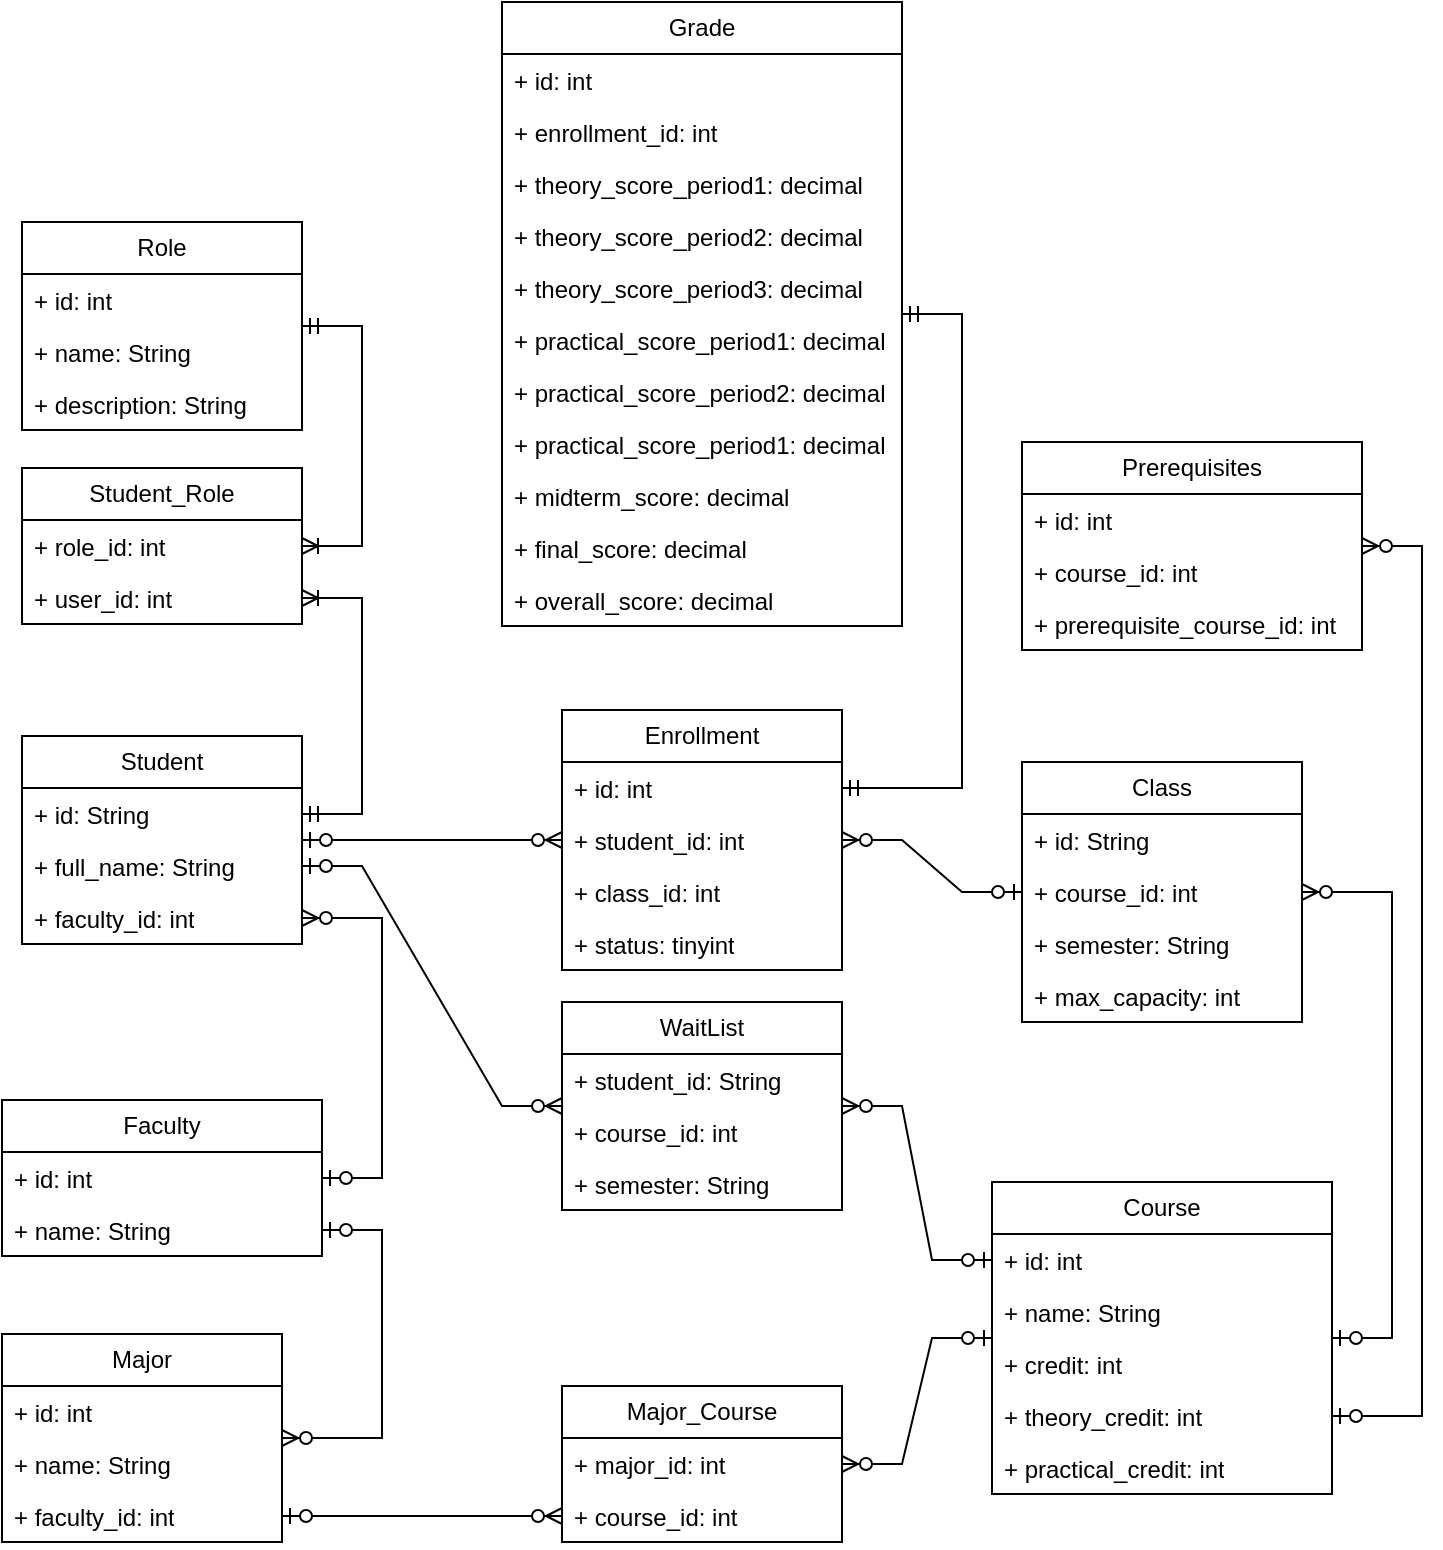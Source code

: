 <mxfile version="24.2.5" type="github">
  <diagram id="zYY_lRG8xJ5X15fs3D3w" name="Page-1">
    <mxGraphModel dx="1489" dy="1876" grid="1" gridSize="10" guides="1" tooltips="1" connect="1" arrows="1" fold="1" page="1" pageScale="1" pageWidth="850" pageHeight="1100" math="0" shadow="0">
      <root>
        <mxCell id="0" />
        <mxCell id="1" parent="0" />
        <mxCell id="c8fcS_RlQaJshLJMokL_-7" value="Student_Role" style="swimlane;fontStyle=0;childLayout=stackLayout;horizontal=1;startSize=26;fillColor=none;horizontalStack=0;resizeParent=1;resizeParentMax=0;resizeLast=0;collapsible=1;marginBottom=0;whiteSpace=wrap;html=1;" parent="1" vertex="1">
          <mxGeometry x="510" y="153" width="140" height="78" as="geometry" />
        </mxCell>
        <mxCell id="c8fcS_RlQaJshLJMokL_-9" value="+ role_id: int" style="text;strokeColor=none;fillColor=none;align=left;verticalAlign=top;spacingLeft=4;spacingRight=4;overflow=hidden;rotatable=0;points=[[0,0.5],[1,0.5]];portConstraint=eastwest;whiteSpace=wrap;html=1;" parent="c8fcS_RlQaJshLJMokL_-7" vertex="1">
          <mxGeometry y="26" width="140" height="26" as="geometry" />
        </mxCell>
        <mxCell id="c8fcS_RlQaJshLJMokL_-8" value="+ user_id: int" style="text;strokeColor=none;fillColor=none;align=left;verticalAlign=top;spacingLeft=4;spacingRight=4;overflow=hidden;rotatable=0;points=[[0,0.5],[1,0.5]];portConstraint=eastwest;whiteSpace=wrap;html=1;" parent="c8fcS_RlQaJshLJMokL_-7" vertex="1">
          <mxGeometry y="52" width="140" height="26" as="geometry" />
        </mxCell>
        <mxCell id="c8fcS_RlQaJshLJMokL_-16" value="Role" style="swimlane;fontStyle=0;childLayout=stackLayout;horizontal=1;startSize=26;fillColor=none;horizontalStack=0;resizeParent=1;resizeParentMax=0;resizeLast=0;collapsible=1;marginBottom=0;whiteSpace=wrap;html=1;" parent="1" vertex="1">
          <mxGeometry x="510" y="30" width="140" height="104" as="geometry" />
        </mxCell>
        <mxCell id="c8fcS_RlQaJshLJMokL_-17" value="+ id: int" style="text;strokeColor=none;fillColor=none;align=left;verticalAlign=top;spacingLeft=4;spacingRight=4;overflow=hidden;rotatable=0;points=[[0,0.5],[1,0.5]];portConstraint=eastwest;whiteSpace=wrap;html=1;" parent="c8fcS_RlQaJshLJMokL_-16" vertex="1">
          <mxGeometry y="26" width="140" height="26" as="geometry" />
        </mxCell>
        <mxCell id="c8fcS_RlQaJshLJMokL_-18" value="+ name: String" style="text;strokeColor=none;fillColor=none;align=left;verticalAlign=top;spacingLeft=4;spacingRight=4;overflow=hidden;rotatable=0;points=[[0,0.5],[1,0.5]];portConstraint=eastwest;whiteSpace=wrap;html=1;" parent="c8fcS_RlQaJshLJMokL_-16" vertex="1">
          <mxGeometry y="52" width="140" height="26" as="geometry" />
        </mxCell>
        <mxCell id="c8fcS_RlQaJshLJMokL_-19" value="+ description: String" style="text;strokeColor=none;fillColor=none;align=left;verticalAlign=top;spacingLeft=4;spacingRight=4;overflow=hidden;rotatable=0;points=[[0,0.5],[1,0.5]];portConstraint=eastwest;whiteSpace=wrap;html=1;" parent="c8fcS_RlQaJshLJMokL_-16" vertex="1">
          <mxGeometry y="78" width="140" height="26" as="geometry" />
        </mxCell>
        <mxCell id="c8fcS_RlQaJshLJMokL_-20" value="" style="edgeStyle=entityRelationEdgeStyle;fontSize=12;html=1;endArrow=ERoneToMany;startArrow=ERmandOne;rounded=0;entryX=1;entryY=0.5;entryDx=0;entryDy=0;exitX=1;exitY=0.5;exitDx=0;exitDy=0;" parent="1" source="c8fcS_RlQaJshLJMokL_-23" target="c8fcS_RlQaJshLJMokL_-8" edge="1">
          <mxGeometry width="100" height="100" relative="1" as="geometry">
            <mxPoint x="425" y="148" as="sourcePoint" />
            <mxPoint x="320" y="272" as="targetPoint" />
            <Array as="points">
              <mxPoint x="20" y="191.75" />
              <mxPoint x="340" y="223" />
              <mxPoint x="-90" y="151.75" />
            </Array>
          </mxGeometry>
        </mxCell>
        <mxCell id="c8fcS_RlQaJshLJMokL_-21" value="" style="edgeStyle=entityRelationEdgeStyle;fontSize=12;html=1;endArrow=ERoneToMany;startArrow=ERmandOne;rounded=0;" parent="1" source="c8fcS_RlQaJshLJMokL_-16" target="c8fcS_RlQaJshLJMokL_-9" edge="1">
          <mxGeometry width="100" height="100" relative="1" as="geometry">
            <mxPoint x="200" y="443" as="sourcePoint" />
            <mxPoint x="330" y="320" as="targetPoint" />
            <Array as="points">
              <mxPoint x="450" y="150" />
            </Array>
          </mxGeometry>
        </mxCell>
        <mxCell id="c8fcS_RlQaJshLJMokL_-22" value="Student" style="swimlane;fontStyle=0;childLayout=stackLayout;horizontal=1;startSize=26;fillColor=none;horizontalStack=0;resizeParent=1;resizeParentMax=0;resizeLast=0;collapsible=1;marginBottom=0;whiteSpace=wrap;html=1;" parent="1" vertex="1">
          <mxGeometry x="510" y="287" width="140" height="104" as="geometry" />
        </mxCell>
        <mxCell id="c8fcS_RlQaJshLJMokL_-23" value="+ id: String" style="text;strokeColor=none;fillColor=none;align=left;verticalAlign=top;spacingLeft=4;spacingRight=4;overflow=hidden;rotatable=0;points=[[0,0.5],[1,0.5]];portConstraint=eastwest;whiteSpace=wrap;html=1;" parent="c8fcS_RlQaJshLJMokL_-22" vertex="1">
          <mxGeometry y="26" width="140" height="26" as="geometry" />
        </mxCell>
        <mxCell id="c8fcS_RlQaJshLJMokL_-37" value="+ full_name: String" style="text;strokeColor=none;fillColor=none;align=left;verticalAlign=top;spacingLeft=4;spacingRight=4;overflow=hidden;rotatable=0;points=[[0,0.5],[1,0.5]];portConstraint=eastwest;whiteSpace=wrap;html=1;" parent="c8fcS_RlQaJshLJMokL_-22" vertex="1">
          <mxGeometry y="52" width="140" height="26" as="geometry" />
        </mxCell>
        <mxCell id="c8fcS_RlQaJshLJMokL_-25" value="+ faculty_id: int" style="text;strokeColor=none;fillColor=none;align=left;verticalAlign=top;spacingLeft=4;spacingRight=4;overflow=hidden;rotatable=0;points=[[0,0.5],[1,0.5]];portConstraint=eastwest;whiteSpace=wrap;html=1;" parent="c8fcS_RlQaJshLJMokL_-22" vertex="1">
          <mxGeometry y="78" width="140" height="26" as="geometry" />
        </mxCell>
        <mxCell id="c8fcS_RlQaJshLJMokL_-41" value="Faculty" style="swimlane;fontStyle=0;childLayout=stackLayout;horizontal=1;startSize=26;fillColor=none;horizontalStack=0;resizeParent=1;resizeParentMax=0;resizeLast=0;collapsible=1;marginBottom=0;whiteSpace=wrap;html=1;" parent="1" vertex="1">
          <mxGeometry x="500" y="469" width="160" height="78" as="geometry" />
        </mxCell>
        <mxCell id="c8fcS_RlQaJshLJMokL_-42" value="+ id: int" style="text;strokeColor=none;fillColor=none;align=left;verticalAlign=top;spacingLeft=4;spacingRight=4;overflow=hidden;rotatable=0;points=[[0,0.5],[1,0.5]];portConstraint=eastwest;whiteSpace=wrap;html=1;" parent="c8fcS_RlQaJshLJMokL_-41" vertex="1">
          <mxGeometry y="26" width="160" height="26" as="geometry" />
        </mxCell>
        <mxCell id="c8fcS_RlQaJshLJMokL_-43" value="+ name: String" style="text;strokeColor=none;fillColor=none;align=left;verticalAlign=top;spacingLeft=4;spacingRight=4;overflow=hidden;rotatable=0;points=[[0,0.5],[1,0.5]];portConstraint=eastwest;whiteSpace=wrap;html=1;" parent="c8fcS_RlQaJshLJMokL_-41" vertex="1">
          <mxGeometry y="52" width="160" height="26" as="geometry" />
        </mxCell>
        <mxCell id="c8fcS_RlQaJshLJMokL_-48" value="Course" style="swimlane;fontStyle=0;childLayout=stackLayout;horizontal=1;startSize=26;fillColor=none;horizontalStack=0;resizeParent=1;resizeParentMax=0;resizeLast=0;collapsible=1;marginBottom=0;whiteSpace=wrap;html=1;" parent="1" vertex="1">
          <mxGeometry x="995" y="510" width="170" height="156" as="geometry" />
        </mxCell>
        <mxCell id="c8fcS_RlQaJshLJMokL_-49" value="+ id: int" style="text;strokeColor=none;fillColor=none;align=left;verticalAlign=top;spacingLeft=4;spacingRight=4;overflow=hidden;rotatable=0;points=[[0,0.5],[1,0.5]];portConstraint=eastwest;whiteSpace=wrap;html=1;glass=0;rounded=0;sketch=1;curveFitting=1;jiggle=2;" parent="c8fcS_RlQaJshLJMokL_-48" vertex="1">
          <mxGeometry y="26" width="170" height="26" as="geometry" />
        </mxCell>
        <mxCell id="c8fcS_RlQaJshLJMokL_-50" value="+ name: String" style="text;strokeColor=none;fillColor=none;align=left;verticalAlign=top;spacingLeft=4;spacingRight=4;overflow=hidden;rotatable=0;points=[[0,0.5],[1,0.5]];portConstraint=eastwest;whiteSpace=wrap;html=1;" parent="c8fcS_RlQaJshLJMokL_-48" vertex="1">
          <mxGeometry y="52" width="170" height="26" as="geometry" />
        </mxCell>
        <mxCell id="c8fcS_RlQaJshLJMokL_-51" value="+ credit: int" style="text;strokeColor=none;fillColor=none;align=left;verticalAlign=top;spacingLeft=4;spacingRight=4;overflow=hidden;rotatable=0;points=[[0,0.5],[1,0.5]];portConstraint=eastwest;whiteSpace=wrap;html=1;" parent="c8fcS_RlQaJshLJMokL_-48" vertex="1">
          <mxGeometry y="78" width="170" height="26" as="geometry" />
        </mxCell>
        <mxCell id="c8fcS_RlQaJshLJMokL_-98" value="+ theory_credit: int" style="text;strokeColor=none;fillColor=none;align=left;verticalAlign=top;spacingLeft=4;spacingRight=4;overflow=hidden;rotatable=0;points=[[0,0.5],[1,0.5]];portConstraint=eastwest;whiteSpace=wrap;html=1;" parent="c8fcS_RlQaJshLJMokL_-48" vertex="1">
          <mxGeometry y="104" width="170" height="26" as="geometry" />
        </mxCell>
        <mxCell id="c8fcS_RlQaJshLJMokL_-99" value="+ practical_credit: int" style="text;strokeColor=none;fillColor=none;align=left;verticalAlign=top;spacingLeft=4;spacingRight=4;overflow=hidden;rotatable=0;points=[[0,0.5],[1,0.5]];portConstraint=eastwest;whiteSpace=wrap;html=1;" parent="c8fcS_RlQaJshLJMokL_-48" vertex="1">
          <mxGeometry y="130" width="170" height="26" as="geometry" />
        </mxCell>
        <mxCell id="c8fcS_RlQaJshLJMokL_-55" value="Class" style="swimlane;fontStyle=0;childLayout=stackLayout;horizontal=1;startSize=26;fillColor=none;horizontalStack=0;resizeParent=1;resizeParentMax=0;resizeLast=0;collapsible=1;marginBottom=0;whiteSpace=wrap;html=1;" parent="1" vertex="1">
          <mxGeometry x="1010" y="300" width="140" height="130" as="geometry" />
        </mxCell>
        <mxCell id="c8fcS_RlQaJshLJMokL_-56" value="+ id: String" style="text;strokeColor=none;fillColor=none;align=left;verticalAlign=top;spacingLeft=4;spacingRight=4;overflow=hidden;rotatable=0;points=[[0,0.5],[1,0.5]];portConstraint=eastwest;whiteSpace=wrap;html=1;" parent="c8fcS_RlQaJshLJMokL_-55" vertex="1">
          <mxGeometry y="26" width="140" height="26" as="geometry" />
        </mxCell>
        <mxCell id="c8fcS_RlQaJshLJMokL_-57" value="+ course_id: int" style="text;strokeColor=none;fillColor=none;align=left;verticalAlign=top;spacingLeft=4;spacingRight=4;overflow=hidden;rotatable=0;points=[[0,0.5],[1,0.5]];portConstraint=eastwest;whiteSpace=wrap;html=1;" parent="c8fcS_RlQaJshLJMokL_-55" vertex="1">
          <mxGeometry y="52" width="140" height="26" as="geometry" />
        </mxCell>
        <mxCell id="c8fcS_RlQaJshLJMokL_-58" value="+ semester: String" style="text;strokeColor=none;fillColor=none;align=left;verticalAlign=top;spacingLeft=4;spacingRight=4;overflow=hidden;rotatable=0;points=[[0,0.5],[1,0.5]];portConstraint=eastwest;whiteSpace=wrap;html=1;" parent="c8fcS_RlQaJshLJMokL_-55" vertex="1">
          <mxGeometry y="78" width="140" height="26" as="geometry" />
        </mxCell>
        <mxCell id="c8fcS_RlQaJshLJMokL_-59" value="+ max_capacity: int" style="text;strokeColor=none;fillColor=none;align=left;verticalAlign=top;spacingLeft=4;spacingRight=4;overflow=hidden;rotatable=0;points=[[0,0.5],[1,0.5]];portConstraint=eastwest;whiteSpace=wrap;html=1;" parent="c8fcS_RlQaJshLJMokL_-55" vertex="1">
          <mxGeometry y="104" width="140" height="26" as="geometry" />
        </mxCell>
        <mxCell id="c8fcS_RlQaJshLJMokL_-61" value="Enrollment" style="swimlane;fontStyle=0;childLayout=stackLayout;horizontal=1;startSize=26;fillColor=none;horizontalStack=0;resizeParent=1;resizeParentMax=0;resizeLast=0;collapsible=1;marginBottom=0;whiteSpace=wrap;html=1;" parent="1" vertex="1">
          <mxGeometry x="780" y="274" width="140" height="130" as="geometry" />
        </mxCell>
        <mxCell id="c8fcS_RlQaJshLJMokL_-62" value="+ id: int" style="text;strokeColor=none;fillColor=none;align=left;verticalAlign=top;spacingLeft=4;spacingRight=4;overflow=hidden;rotatable=0;points=[[0,0.5],[1,0.5]];portConstraint=eastwest;whiteSpace=wrap;html=1;" parent="c8fcS_RlQaJshLJMokL_-61" vertex="1">
          <mxGeometry y="26" width="140" height="26" as="geometry" />
        </mxCell>
        <mxCell id="c8fcS_RlQaJshLJMokL_-63" value="+ student_id: int" style="text;strokeColor=none;fillColor=none;align=left;verticalAlign=top;spacingLeft=4;spacingRight=4;overflow=hidden;rotatable=0;points=[[0,0.5],[1,0.5]];portConstraint=eastwest;whiteSpace=wrap;html=1;" parent="c8fcS_RlQaJshLJMokL_-61" vertex="1">
          <mxGeometry y="52" width="140" height="26" as="geometry" />
        </mxCell>
        <mxCell id="c8fcS_RlQaJshLJMokL_-64" value="+ class_id: int" style="text;strokeColor=none;fillColor=none;align=left;verticalAlign=top;spacingLeft=4;spacingRight=4;overflow=hidden;rotatable=0;points=[[0,0.5],[1,0.5]];portConstraint=eastwest;whiteSpace=wrap;html=1;" parent="c8fcS_RlQaJshLJMokL_-61" vertex="1">
          <mxGeometry y="78" width="140" height="26" as="geometry" />
        </mxCell>
        <mxCell id="c8fcS_RlQaJshLJMokL_-69" value="+ status: tinyint" style="text;strokeColor=none;fillColor=none;align=left;verticalAlign=top;spacingLeft=4;spacingRight=4;overflow=hidden;rotatable=0;points=[[0,0.5],[1,0.5]];portConstraint=eastwest;whiteSpace=wrap;html=1;" parent="c8fcS_RlQaJshLJMokL_-61" vertex="1">
          <mxGeometry y="104" width="140" height="26" as="geometry" />
        </mxCell>
        <mxCell id="c8fcS_RlQaJshLJMokL_-67" value="" style="edgeStyle=entityRelationEdgeStyle;fontSize=12;html=1;endArrow=ERzeroToMany;startArrow=ERzeroToOne;rounded=0;" parent="1" source="c8fcS_RlQaJshLJMokL_-48" target="c8fcS_RlQaJshLJMokL_-55" edge="1">
          <mxGeometry width="100" height="100" relative="1" as="geometry">
            <mxPoint x="370" y="690" as="sourcePoint" />
            <mxPoint x="470" y="590" as="targetPoint" />
            <Array as="points">
              <mxPoint x="1190" y="490" />
            </Array>
          </mxGeometry>
        </mxCell>
        <mxCell id="c8fcS_RlQaJshLJMokL_-71" value="" style="edgeStyle=entityRelationEdgeStyle;fontSize=12;html=1;endArrow=ERzeroToMany;startArrow=ERzeroToOne;rounded=0;" parent="1" source="c8fcS_RlQaJshLJMokL_-22" target="c8fcS_RlQaJshLJMokL_-61" edge="1">
          <mxGeometry width="100" height="100" relative="1" as="geometry">
            <mxPoint x="680" y="440" as="sourcePoint" />
            <mxPoint x="610" y="500" as="targetPoint" />
          </mxGeometry>
        </mxCell>
        <mxCell id="c8fcS_RlQaJshLJMokL_-72" value="" style="edgeStyle=entityRelationEdgeStyle;fontSize=12;html=1;endArrow=ERzeroToMany;startArrow=ERzeroToOne;rounded=0;" parent="1" source="c8fcS_RlQaJshLJMokL_-55" target="c8fcS_RlQaJshLJMokL_-61" edge="1">
          <mxGeometry width="100" height="100" relative="1" as="geometry">
            <mxPoint x="510" y="690" as="sourcePoint" />
            <mxPoint x="610" y="590" as="targetPoint" />
          </mxGeometry>
        </mxCell>
        <mxCell id="c8fcS_RlQaJshLJMokL_-73" value="Major_Course" style="swimlane;fontStyle=0;childLayout=stackLayout;horizontal=1;startSize=26;fillColor=none;horizontalStack=0;resizeParent=1;resizeParentMax=0;resizeLast=0;collapsible=1;marginBottom=0;whiteSpace=wrap;html=1;" parent="1" vertex="1">
          <mxGeometry x="780" y="612" width="140" height="78" as="geometry" />
        </mxCell>
        <mxCell id="c8fcS_RlQaJshLJMokL_-74" value="+ major_id: int" style="text;strokeColor=none;fillColor=none;align=left;verticalAlign=top;spacingLeft=4;spacingRight=4;overflow=hidden;rotatable=0;points=[[0,0.5],[1,0.5]];portConstraint=eastwest;whiteSpace=wrap;html=1;" parent="c8fcS_RlQaJshLJMokL_-73" vertex="1">
          <mxGeometry y="26" width="140" height="26" as="geometry" />
        </mxCell>
        <mxCell id="c8fcS_RlQaJshLJMokL_-75" value="+ course_id: int" style="text;strokeColor=none;fillColor=none;align=left;verticalAlign=top;spacingLeft=4;spacingRight=4;overflow=hidden;rotatable=0;points=[[0,0.5],[1,0.5]];portConstraint=eastwest;whiteSpace=wrap;html=1;" parent="c8fcS_RlQaJshLJMokL_-73" vertex="1">
          <mxGeometry y="52" width="140" height="26" as="geometry" />
        </mxCell>
        <mxCell id="c8fcS_RlQaJshLJMokL_-77" value="" style="edgeStyle=entityRelationEdgeStyle;fontSize=12;html=1;endArrow=ERzeroToMany;startArrow=ERzeroToOne;rounded=0;" parent="1" source="c8fcS_RlQaJshLJMokL_-48" target="c8fcS_RlQaJshLJMokL_-73" edge="1">
          <mxGeometry width="100" height="100" relative="1" as="geometry">
            <mxPoint x="700" y="480" as="sourcePoint" />
            <mxPoint x="800" y="380" as="targetPoint" />
          </mxGeometry>
        </mxCell>
        <mxCell id="c8fcS_RlQaJshLJMokL_-78" value="" style="edgeStyle=entityRelationEdgeStyle;fontSize=12;html=1;endArrow=ERzeroToMany;startArrow=ERzeroToOne;rounded=0;entryX=0;entryY=0.5;entryDx=0;entryDy=0;" parent="1" source="spiOPgvUBFfFRrMtnnXE-16" target="c8fcS_RlQaJshLJMokL_-75" edge="1">
          <mxGeometry width="100" height="100" relative="1" as="geometry">
            <mxPoint x="700" y="480" as="sourcePoint" />
            <mxPoint x="800" y="380" as="targetPoint" />
          </mxGeometry>
        </mxCell>
        <mxCell id="c8fcS_RlQaJshLJMokL_-79" value="Prerequisites" style="swimlane;fontStyle=0;childLayout=stackLayout;horizontal=1;startSize=26;fillColor=none;horizontalStack=0;resizeParent=1;resizeParentMax=0;resizeLast=0;collapsible=1;marginBottom=0;whiteSpace=wrap;html=1;" parent="1" vertex="1">
          <mxGeometry x="1010" y="140" width="170" height="104" as="geometry" />
        </mxCell>
        <mxCell id="c8fcS_RlQaJshLJMokL_-80" value="+ id: int" style="text;strokeColor=none;fillColor=none;align=left;verticalAlign=top;spacingLeft=4;spacingRight=4;overflow=hidden;rotatable=0;points=[[0,0.5],[1,0.5]];portConstraint=eastwest;whiteSpace=wrap;html=1;" parent="c8fcS_RlQaJshLJMokL_-79" vertex="1">
          <mxGeometry y="26" width="170" height="26" as="geometry" />
        </mxCell>
        <mxCell id="c8fcS_RlQaJshLJMokL_-81" value="+ course_id: int" style="text;strokeColor=none;fillColor=none;align=left;verticalAlign=top;spacingLeft=4;spacingRight=4;overflow=hidden;rotatable=0;points=[[0,0.5],[1,0.5]];portConstraint=eastwest;whiteSpace=wrap;html=1;" parent="c8fcS_RlQaJshLJMokL_-79" vertex="1">
          <mxGeometry y="52" width="170" height="26" as="geometry" />
        </mxCell>
        <mxCell id="c8fcS_RlQaJshLJMokL_-82" value="+ prerequisite_course_id: int" style="text;strokeColor=none;fillColor=none;align=left;verticalAlign=top;spacingLeft=4;spacingRight=4;overflow=hidden;rotatable=0;points=[[0,0.5],[1,0.5]];portConstraint=eastwest;whiteSpace=wrap;html=1;" parent="c8fcS_RlQaJshLJMokL_-79" vertex="1">
          <mxGeometry y="78" width="170" height="26" as="geometry" />
        </mxCell>
        <mxCell id="c8fcS_RlQaJshLJMokL_-83" value="" style="edgeStyle=entityRelationEdgeStyle;fontSize=12;html=1;endArrow=ERzeroToMany;startArrow=ERzeroToOne;rounded=0;" parent="1" source="c8fcS_RlQaJshLJMokL_-98" target="c8fcS_RlQaJshLJMokL_-79" edge="1">
          <mxGeometry width="100" height="100" relative="1" as="geometry">
            <mxPoint x="670" y="610" as="sourcePoint" />
            <mxPoint x="770" y="510" as="targetPoint" />
            <Array as="points">
              <mxPoint x="1230" y="430" />
              <mxPoint x="1230" y="420" />
            </Array>
          </mxGeometry>
        </mxCell>
        <mxCell id="c8fcS_RlQaJshLJMokL_-84" value="Grade" style="swimlane;fontStyle=0;childLayout=stackLayout;horizontal=1;startSize=26;fillColor=none;horizontalStack=0;resizeParent=1;resizeParentMax=0;resizeLast=0;collapsible=1;marginBottom=0;whiteSpace=wrap;html=1;" parent="1" vertex="1">
          <mxGeometry x="750" y="-80" width="200" height="312" as="geometry" />
        </mxCell>
        <mxCell id="c8fcS_RlQaJshLJMokL_-85" value="+ id: int" style="text;strokeColor=none;fillColor=none;align=left;verticalAlign=top;spacingLeft=4;spacingRight=4;overflow=hidden;rotatable=0;points=[[0,0.5],[1,0.5]];portConstraint=eastwest;whiteSpace=wrap;html=1;" parent="c8fcS_RlQaJshLJMokL_-84" vertex="1">
          <mxGeometry y="26" width="200" height="26" as="geometry" />
        </mxCell>
        <mxCell id="c8fcS_RlQaJshLJMokL_-86" value="+ enrollment_id: int" style="text;strokeColor=none;fillColor=none;align=left;verticalAlign=top;spacingLeft=4;spacingRight=4;overflow=hidden;rotatable=0;points=[[0,0.5],[1,0.5]];portConstraint=eastwest;whiteSpace=wrap;html=1;" parent="c8fcS_RlQaJshLJMokL_-84" vertex="1">
          <mxGeometry y="52" width="200" height="26" as="geometry" />
        </mxCell>
        <mxCell id="c8fcS_RlQaJshLJMokL_-87" value="+ theory_score_period1: decimal" style="text;strokeColor=none;fillColor=none;align=left;verticalAlign=top;spacingLeft=4;spacingRight=4;overflow=hidden;rotatable=0;points=[[0,0.5],[1,0.5]];portConstraint=eastwest;whiteSpace=wrap;html=1;" parent="c8fcS_RlQaJshLJMokL_-84" vertex="1">
          <mxGeometry y="78" width="200" height="26" as="geometry" />
        </mxCell>
        <mxCell id="c8fcS_RlQaJshLJMokL_-89" value="+ theory_score_period2: decimal" style="text;strokeColor=none;fillColor=none;align=left;verticalAlign=top;spacingLeft=4;spacingRight=4;overflow=hidden;rotatable=0;points=[[0,0.5],[1,0.5]];portConstraint=eastwest;whiteSpace=wrap;html=1;" parent="c8fcS_RlQaJshLJMokL_-84" vertex="1">
          <mxGeometry y="104" width="200" height="26" as="geometry" />
        </mxCell>
        <mxCell id="c8fcS_RlQaJshLJMokL_-90" value="+ theory_score_period3: decimal" style="text;strokeColor=none;fillColor=none;align=left;verticalAlign=top;spacingLeft=4;spacingRight=4;overflow=hidden;rotatable=0;points=[[0,0.5],[1,0.5]];portConstraint=eastwest;whiteSpace=wrap;html=1;" parent="c8fcS_RlQaJshLJMokL_-84" vertex="1">
          <mxGeometry y="130" width="200" height="26" as="geometry" />
        </mxCell>
        <mxCell id="c8fcS_RlQaJshLJMokL_-91" value="+ practical_score_period1: decimal" style="text;strokeColor=none;fillColor=none;align=left;verticalAlign=top;spacingLeft=4;spacingRight=4;overflow=hidden;rotatable=0;points=[[0,0.5],[1,0.5]];portConstraint=eastwest;whiteSpace=wrap;html=1;" parent="c8fcS_RlQaJshLJMokL_-84" vertex="1">
          <mxGeometry y="156" width="200" height="26" as="geometry" />
        </mxCell>
        <mxCell id="c8fcS_RlQaJshLJMokL_-93" value="+ practical_score_period2: decimal" style="text;strokeColor=none;fillColor=none;align=left;verticalAlign=top;spacingLeft=4;spacingRight=4;overflow=hidden;rotatable=0;points=[[0,0.5],[1,0.5]];portConstraint=eastwest;whiteSpace=wrap;html=1;" parent="c8fcS_RlQaJshLJMokL_-84" vertex="1">
          <mxGeometry y="182" width="200" height="26" as="geometry" />
        </mxCell>
        <mxCell id="c8fcS_RlQaJshLJMokL_-94" value="+ practical_score_period1: decimal" style="text;strokeColor=none;fillColor=none;align=left;verticalAlign=top;spacingLeft=4;spacingRight=4;overflow=hidden;rotatable=0;points=[[0,0.5],[1,0.5]];portConstraint=eastwest;whiteSpace=wrap;html=1;" parent="c8fcS_RlQaJshLJMokL_-84" vertex="1">
          <mxGeometry y="208" width="200" height="26" as="geometry" />
        </mxCell>
        <mxCell id="c8fcS_RlQaJshLJMokL_-95" value="+ midterm_score: decimal" style="text;strokeColor=none;fillColor=none;align=left;verticalAlign=top;spacingLeft=4;spacingRight=4;overflow=hidden;rotatable=0;points=[[0,0.5],[1,0.5]];portConstraint=eastwest;whiteSpace=wrap;html=1;" parent="c8fcS_RlQaJshLJMokL_-84" vertex="1">
          <mxGeometry y="234" width="200" height="26" as="geometry" />
        </mxCell>
        <mxCell id="c8fcS_RlQaJshLJMokL_-96" value="+ final_score: decimal" style="text;strokeColor=none;fillColor=none;align=left;verticalAlign=top;spacingLeft=4;spacingRight=4;overflow=hidden;rotatable=0;points=[[0,0.5],[1,0.5]];portConstraint=eastwest;whiteSpace=wrap;html=1;" parent="c8fcS_RlQaJshLJMokL_-84" vertex="1">
          <mxGeometry y="260" width="200" height="26" as="geometry" />
        </mxCell>
        <mxCell id="c8fcS_RlQaJshLJMokL_-97" value="+ overall_score: decimal" style="text;strokeColor=none;fillColor=none;align=left;verticalAlign=top;spacingLeft=4;spacingRight=4;overflow=hidden;rotatable=0;points=[[0,0.5],[1,0.5]];portConstraint=eastwest;whiteSpace=wrap;html=1;" parent="c8fcS_RlQaJshLJMokL_-84" vertex="1">
          <mxGeometry y="286" width="200" height="26" as="geometry" />
        </mxCell>
        <mxCell id="c8fcS_RlQaJshLJMokL_-88" value="" style="edgeStyle=entityRelationEdgeStyle;fontSize=12;html=1;endArrow=ERmandOne;startArrow=ERmandOne;rounded=0;exitX=1;exitY=0.5;exitDx=0;exitDy=0;" parent="1" source="c8fcS_RlQaJshLJMokL_-62" target="c8fcS_RlQaJshLJMokL_-84" edge="1">
          <mxGeometry width="100" height="100" relative="1" as="geometry">
            <mxPoint x="670" y="360" as="sourcePoint" />
            <mxPoint x="770" y="260" as="targetPoint" />
          </mxGeometry>
        </mxCell>
        <mxCell id="spiOPgvUBFfFRrMtnnXE-2" value="WaitList" style="swimlane;fontStyle=0;childLayout=stackLayout;horizontal=1;startSize=26;fillColor=none;horizontalStack=0;resizeParent=1;resizeParentMax=0;resizeLast=0;collapsible=1;marginBottom=0;whiteSpace=wrap;html=1;" vertex="1" parent="1">
          <mxGeometry x="780" y="420" width="140" height="104" as="geometry" />
        </mxCell>
        <mxCell id="spiOPgvUBFfFRrMtnnXE-3" value="+ student_id: String" style="text;strokeColor=none;fillColor=none;align=left;verticalAlign=top;spacingLeft=4;spacingRight=4;overflow=hidden;rotatable=0;points=[[0,0.5],[1,0.5]];portConstraint=eastwest;whiteSpace=wrap;html=1;" vertex="1" parent="spiOPgvUBFfFRrMtnnXE-2">
          <mxGeometry y="26" width="140" height="26" as="geometry" />
        </mxCell>
        <mxCell id="spiOPgvUBFfFRrMtnnXE-8" value="+ course_id: int" style="text;strokeColor=none;fillColor=none;align=left;verticalAlign=top;spacingLeft=4;spacingRight=4;overflow=hidden;rotatable=0;points=[[0,0.5],[1,0.5]];portConstraint=eastwest;whiteSpace=wrap;html=1;" vertex="1" parent="spiOPgvUBFfFRrMtnnXE-2">
          <mxGeometry y="52" width="140" height="26" as="geometry" />
        </mxCell>
        <mxCell id="spiOPgvUBFfFRrMtnnXE-5" value="+ semester: String" style="text;strokeColor=none;fillColor=none;align=left;verticalAlign=top;spacingLeft=4;spacingRight=4;overflow=hidden;rotatable=0;points=[[0,0.5],[1,0.5]];portConstraint=eastwest;whiteSpace=wrap;html=1;" vertex="1" parent="spiOPgvUBFfFRrMtnnXE-2">
          <mxGeometry y="78" width="140" height="26" as="geometry" />
        </mxCell>
        <mxCell id="c8fcS_RlQaJshLJMokL_-46" value="" style="edgeStyle=entityRelationEdgeStyle;fontSize=12;html=1;endArrow=ERzeroToMany;startArrow=ERzeroToOne;rounded=0;" parent="1" source="c8fcS_RlQaJshLJMokL_-41" target="c8fcS_RlQaJshLJMokL_-25" edge="1">
          <mxGeometry width="100" height="100" relative="1" as="geometry">
            <mxPoint x="490" y="568" as="sourcePoint" />
            <mxPoint x="650" y="391" as="targetPoint" />
            <Array as="points">
              <mxPoint x="320" y="399" />
              <mxPoint x="670" y="470" />
            </Array>
          </mxGeometry>
        </mxCell>
        <mxCell id="spiOPgvUBFfFRrMtnnXE-11" value="" style="edgeStyle=entityRelationEdgeStyle;fontSize=12;html=1;endArrow=ERzeroToMany;startArrow=ERzeroToOne;rounded=0;" edge="1" parent="1" source="c8fcS_RlQaJshLJMokL_-37" target="spiOPgvUBFfFRrMtnnXE-2">
          <mxGeometry width="100" height="100" relative="1" as="geometry">
            <mxPoint x="610" y="630" as="sourcePoint" />
            <mxPoint x="710" y="530" as="targetPoint" />
          </mxGeometry>
        </mxCell>
        <mxCell id="spiOPgvUBFfFRrMtnnXE-12" value="" style="edgeStyle=entityRelationEdgeStyle;fontSize=12;html=1;endArrow=ERzeroToMany;startArrow=ERzeroToOne;rounded=0;exitX=0;exitY=0.5;exitDx=0;exitDy=0;" edge="1" parent="1" source="c8fcS_RlQaJshLJMokL_-49" target="spiOPgvUBFfFRrMtnnXE-2">
          <mxGeometry width="100" height="100" relative="1" as="geometry">
            <mxPoint x="950" y="560" as="sourcePoint" />
            <mxPoint x="1050" y="460" as="targetPoint" />
          </mxGeometry>
        </mxCell>
        <mxCell id="spiOPgvUBFfFRrMtnnXE-13" value="Major" style="swimlane;fontStyle=0;childLayout=stackLayout;horizontal=1;startSize=26;fillColor=none;horizontalStack=0;resizeParent=1;resizeParentMax=0;resizeLast=0;collapsible=1;marginBottom=0;whiteSpace=wrap;html=1;" vertex="1" parent="1">
          <mxGeometry x="500" y="586" width="140" height="104" as="geometry" />
        </mxCell>
        <mxCell id="spiOPgvUBFfFRrMtnnXE-14" value="+ id: int" style="text;strokeColor=none;fillColor=none;align=left;verticalAlign=top;spacingLeft=4;spacingRight=4;overflow=hidden;rotatable=0;points=[[0,0.5],[1,0.5]];portConstraint=eastwest;whiteSpace=wrap;html=1;" vertex="1" parent="spiOPgvUBFfFRrMtnnXE-13">
          <mxGeometry y="26" width="140" height="26" as="geometry" />
        </mxCell>
        <mxCell id="spiOPgvUBFfFRrMtnnXE-15" value="+ name: String" style="text;strokeColor=none;fillColor=none;align=left;verticalAlign=top;spacingLeft=4;spacingRight=4;overflow=hidden;rotatable=0;points=[[0,0.5],[1,0.5]];portConstraint=eastwest;whiteSpace=wrap;html=1;" vertex="1" parent="spiOPgvUBFfFRrMtnnXE-13">
          <mxGeometry y="52" width="140" height="26" as="geometry" />
        </mxCell>
        <mxCell id="spiOPgvUBFfFRrMtnnXE-16" value="+ faculty_id: int" style="text;strokeColor=none;fillColor=none;align=left;verticalAlign=top;spacingLeft=4;spacingRight=4;overflow=hidden;rotatable=0;points=[[0,0.5],[1,0.5]];portConstraint=eastwest;whiteSpace=wrap;html=1;" vertex="1" parent="spiOPgvUBFfFRrMtnnXE-13">
          <mxGeometry y="78" width="140" height="26" as="geometry" />
        </mxCell>
        <mxCell id="spiOPgvUBFfFRrMtnnXE-17" value="" style="edgeStyle=entityRelationEdgeStyle;fontSize=12;html=1;endArrow=ERzeroToMany;startArrow=ERzeroToOne;rounded=0;" edge="1" parent="1" source="c8fcS_RlQaJshLJMokL_-43" target="spiOPgvUBFfFRrMtnnXE-13">
          <mxGeometry width="100" height="100" relative="1" as="geometry">
            <mxPoint x="610" y="430" as="sourcePoint" />
            <mxPoint x="710" y="330" as="targetPoint" />
          </mxGeometry>
        </mxCell>
      </root>
    </mxGraphModel>
  </diagram>
</mxfile>
